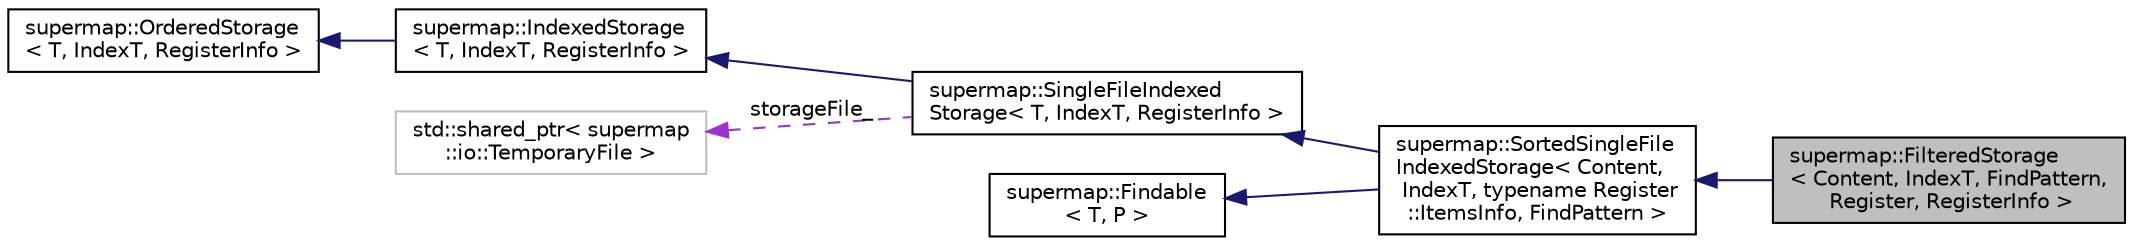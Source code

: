 digraph "supermap::FilteredStorage&lt; Content, IndexT, FindPattern, Register, RegisterInfo &gt;"
{
 // LATEX_PDF_SIZE
  edge [fontname="Helvetica",fontsize="10",labelfontname="Helvetica",labelfontsize="10"];
  node [fontname="Helvetica",fontsize="10",shape=record];
  rankdir="LR";
  Node1 [label="supermap::FilteredStorage\l\< Content, IndexT, FindPattern,\l Register, RegisterInfo \>",height=0.2,width=0.4,color="black", fillcolor="grey75", style="filled", fontcolor="black",tooltip="Sorted single file indexed storage with filter as a additional register."];
  Node2 -> Node1 [dir="back",color="midnightblue",fontsize="10",style="solid",fontname="Helvetica"];
  Node2 [label="supermap::SortedSingleFile\lIndexedStorage\< Content,\l IndexT, typename Register\l::ItemsInfo, FindPattern \>",height=0.2,width=0.4,color="black", fillcolor="white", style="filled",URL="$classsupermap_1_1SortedSingleFileIndexedStorage.html",tooltip=" "];
  Node3 -> Node2 [dir="back",color="midnightblue",fontsize="10",style="solid",fontname="Helvetica"];
  Node3 [label="supermap::SingleFileIndexed\lStorage\< T, IndexT, RegisterInfo \>",height=0.2,width=0.4,color="black", fillcolor="white", style="filled",URL="$classsupermap_1_1SingleFileIndexedStorage.html",tooltip="Indexed storage that stores all items in the single file."];
  Node4 -> Node3 [dir="back",color="midnightblue",fontsize="10",style="solid",fontname="Helvetica"];
  Node4 [label="supermap::IndexedStorage\l\< T, IndexT, RegisterInfo \>",height=0.2,width=0.4,color="black", fillcolor="white", style="filled",URL="$classsupermap_1_1IndexedStorage.html",tooltip="A storage that represents something from which you can take an element by index and add an element to..."];
  Node5 -> Node4 [dir="back",color="midnightblue",fontsize="10",style="solid",fontname="Helvetica"];
  Node5 [label="supermap::OrderedStorage\l\< T, IndexT, RegisterInfo \>",height=0.2,width=0.4,color="black", fillcolor="white", style="filled",URL="$classsupermap_1_1OrderedStorage.html",tooltip="An abstract storage, where elements has particular order. Element added later is of lower order."];
  Node6 -> Node3 [dir="back",color="darkorchid3",fontsize="10",style="dashed",label=" storageFile_" ,fontname="Helvetica"];
  Node6 [label="std::shared_ptr\< supermap\l::io::TemporaryFile \>",height=0.2,width=0.4,color="grey75", fillcolor="white", style="filled",tooltip=" "];
  Node7 -> Node2 [dir="back",color="midnightblue",fontsize="10",style="solid",fontname="Helvetica"];
  Node7 [label="supermap::Findable\l\< T, P \>",height=0.2,width=0.4,color="black", fillcolor="white", style="filled",URL="$classsupermap_1_1Findable.html",tooltip="An abstract storage where element of type T can be found."];
}
